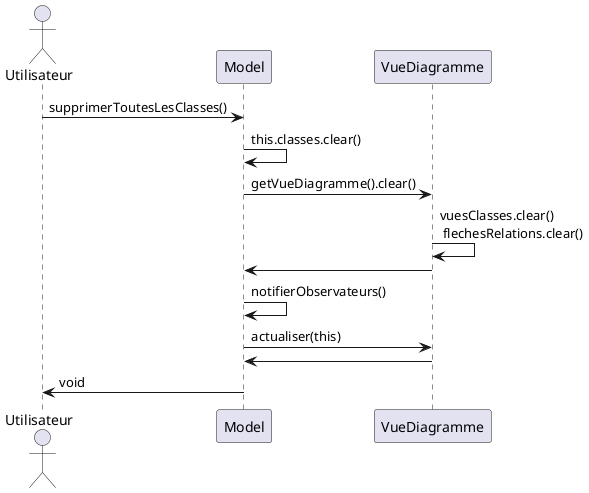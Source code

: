 @startuml

actor Utilisateur
participant "Model" as Model
participant "VueDiagramme" as VueDiagramme

Utilisateur -> Model : supprimerToutesLesClasses()
Model -> Model : this.classes.clear()
Model -> VueDiagramme : getVueDiagramme().clear()
VueDiagramme -> VueDiagramme : vuesClasses.clear()\n flechesRelations.clear()
VueDiagramme -> Model
Model -> Model : notifierObservateurs()
Model -> VueDiagramme : actualiser(this)
VueDiagramme -> Model
Model -> Utilisateur : void

@enduml
